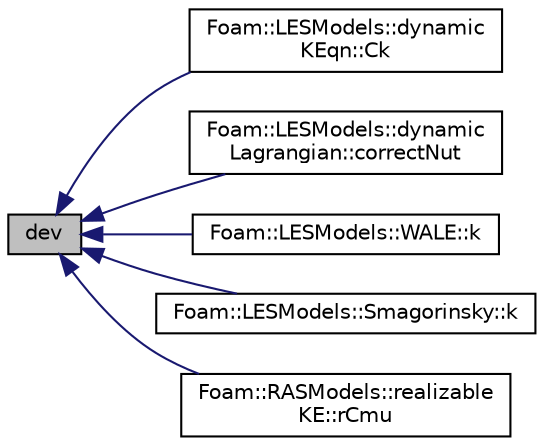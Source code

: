 digraph "dev"
{
  bgcolor="transparent";
  edge [fontname="Helvetica",fontsize="10",labelfontname="Helvetica",labelfontsize="10"];
  node [fontname="Helvetica",fontsize="10",shape=record];
  rankdir="LR";
  Node1 [label="dev",height=0.2,width=0.4,color="black", fillcolor="grey75", style="filled" fontcolor="black"];
  Node1 -> Node2 [dir="back",color="midnightblue",fontsize="10",style="solid",fontname="Helvetica"];
  Node2 [label="Foam::LESModels::dynamic\lKEqn::Ck",height=0.2,width=0.4,color="black",URL="$classFoam_1_1LESModels_1_1dynamicKEqn.html#a3a7bd2d493a357d538f43df66ad7ad68",tooltip="Calculate Ck by filtering the velocity field U. "];
  Node1 -> Node3 [dir="back",color="midnightblue",fontsize="10",style="solid",fontname="Helvetica"];
  Node3 [label="Foam::LESModels::dynamic\lLagrangian::correctNut",height=0.2,width=0.4,color="black",URL="$classFoam_1_1LESModels_1_1dynamicLagrangian.html#a49501d539a9eb81be373db98c31bc2b0",tooltip="Update sub-grid eddy-viscosity. "];
  Node1 -> Node4 [dir="back",color="midnightblue",fontsize="10",style="solid",fontname="Helvetica"];
  Node4 [label="Foam::LESModels::WALE::k",height=0.2,width=0.4,color="black",URL="$classFoam_1_1LESModels_1_1WALE.html#a3ee2be92ecfdbda3c93d52e5c39a127f",tooltip="Return SGS kinetic energy. "];
  Node1 -> Node5 [dir="back",color="midnightblue",fontsize="10",style="solid",fontname="Helvetica"];
  Node5 [label="Foam::LESModels::Smagorinsky::k",height=0.2,width=0.4,color="black",URL="$classFoam_1_1LESModels_1_1Smagorinsky.html#a5fccd0982fff539a550586cbc901dc80",tooltip="Return SGS kinetic energy. "];
  Node1 -> Node6 [dir="back",color="midnightblue",fontsize="10",style="solid",fontname="Helvetica"];
  Node6 [label="Foam::RASModels::realizable\lKE::rCmu",height=0.2,width=0.4,color="black",URL="$classFoam_1_1RASModels_1_1realizableKE.html#a1068a692df4f337ad061061d4c6b380d"];
}
